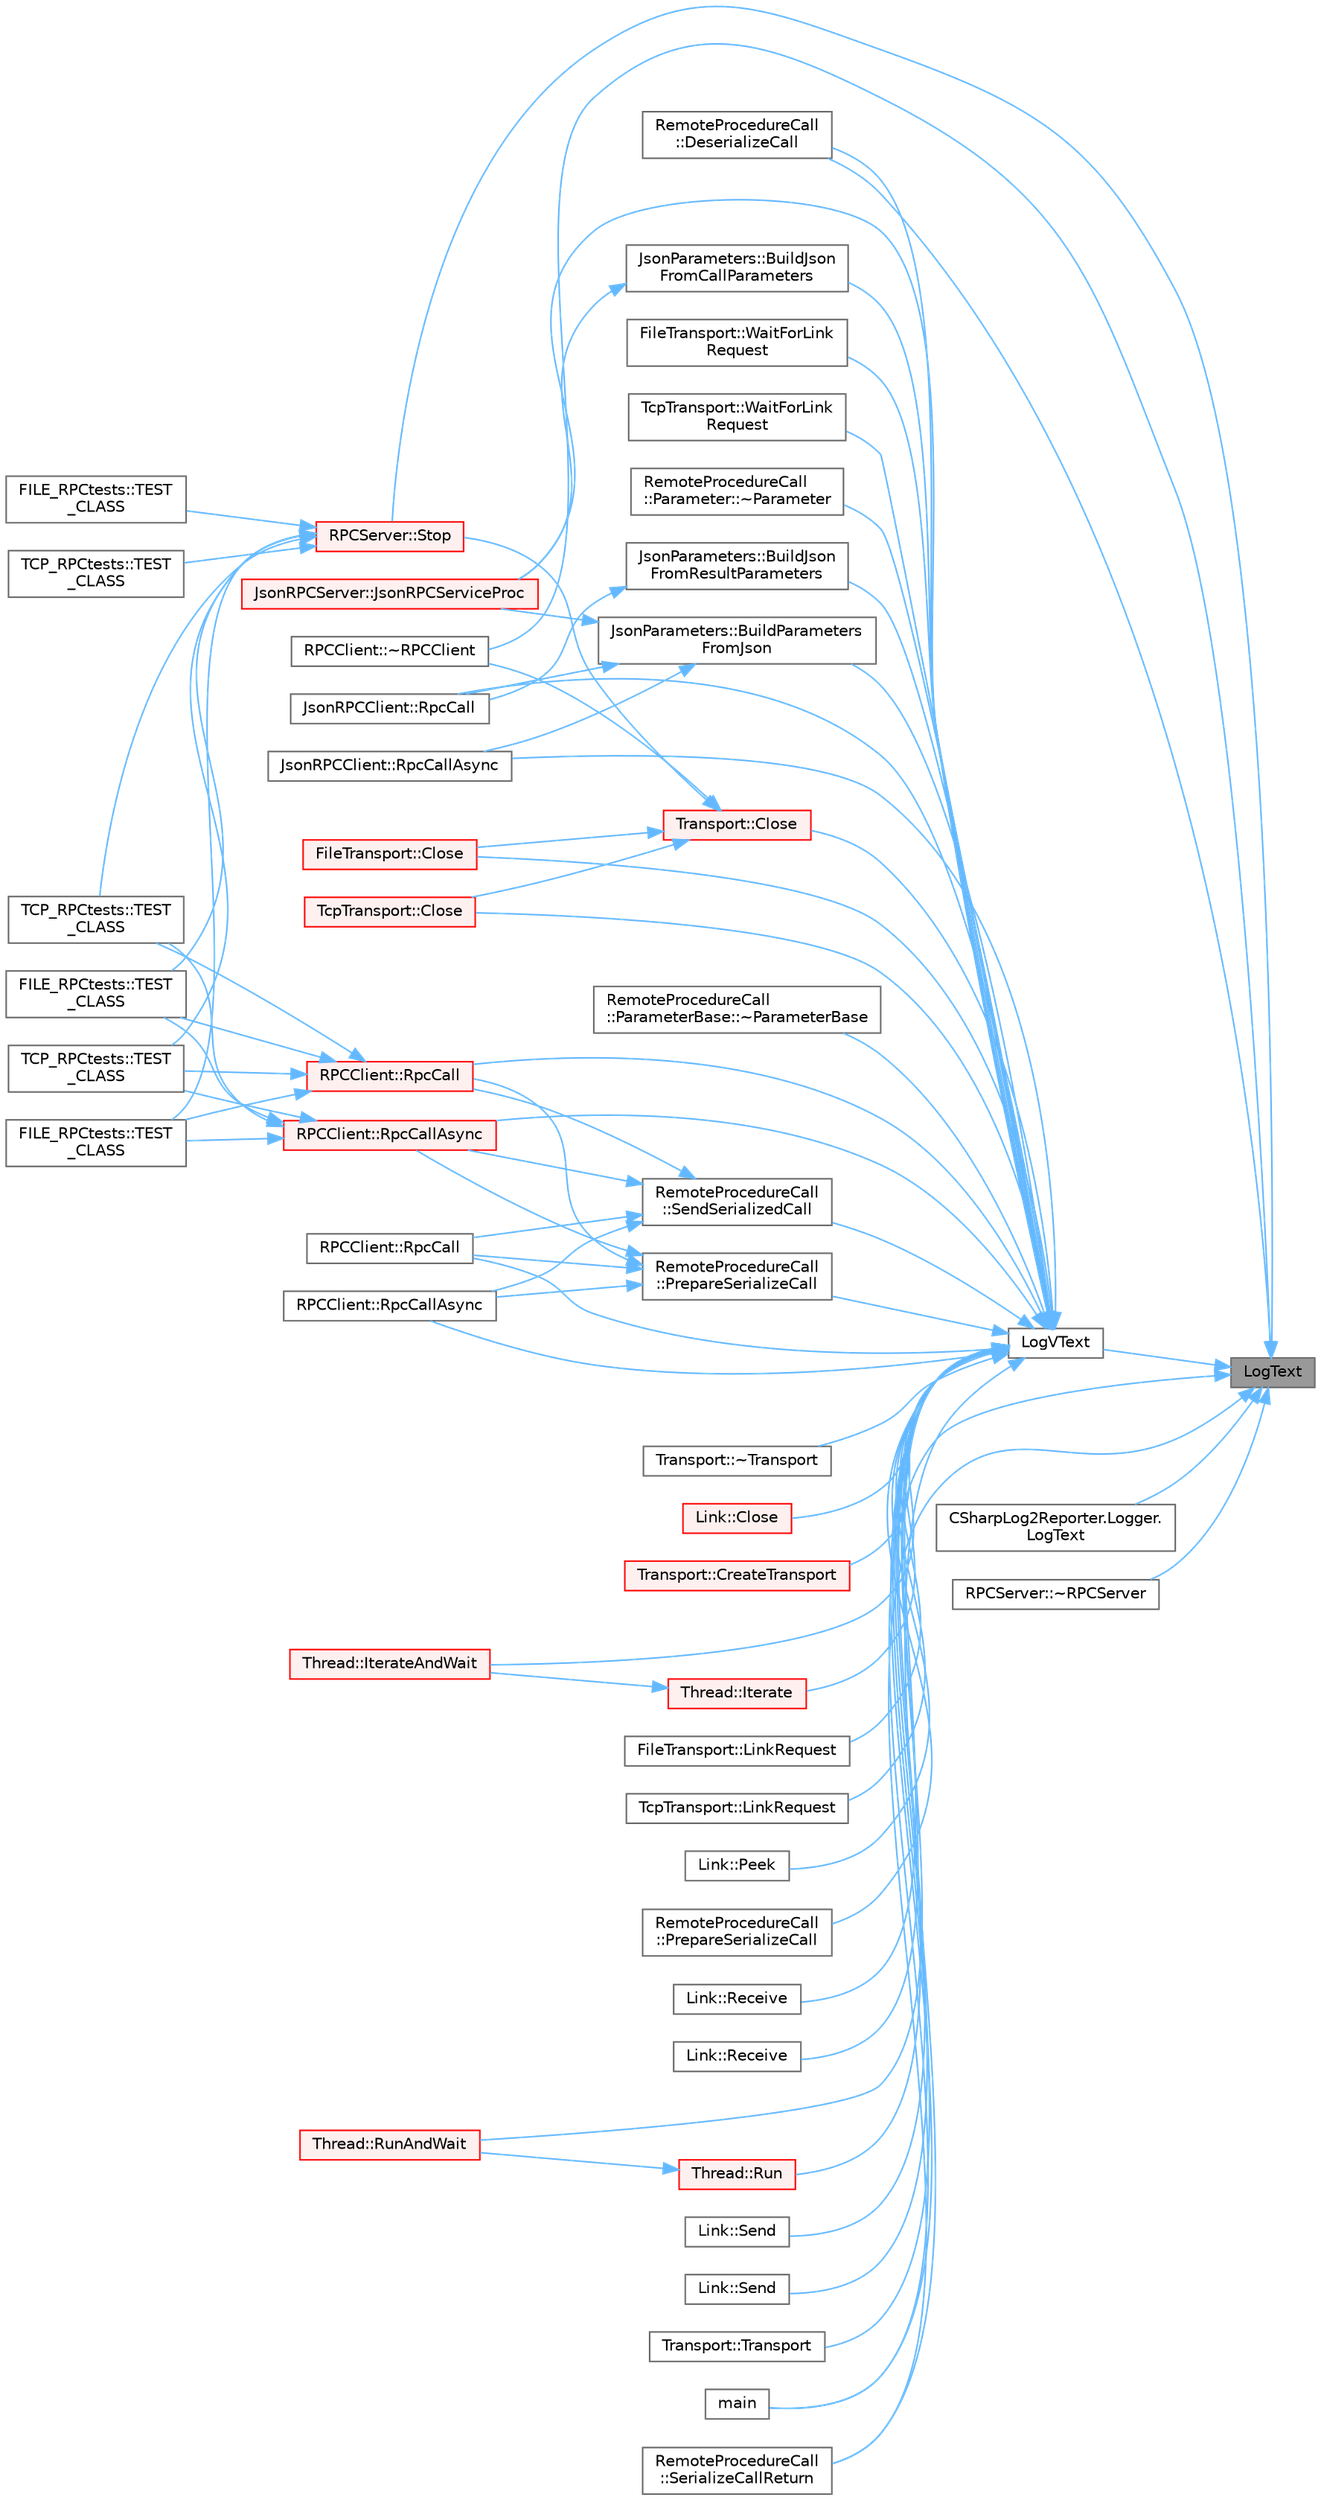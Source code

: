 digraph "LogText"
{
 // LATEX_PDF_SIZE
  bgcolor="transparent";
  edge [fontname=Helvetica,fontsize=10,labelfontname=Helvetica,labelfontsize=10];
  node [fontname=Helvetica,fontsize=10,shape=box,height=0.2,width=0.4];
  rankdir="RL";
  Node1 [id="Node000001",label="LogText",height=0.2,width=0.4,color="gray40", fillcolor="grey60", style="filled", fontcolor="black",tooltip=" "];
  Node1 -> Node2 [id="edge1_Node000001_Node000002",dir="back",color="steelblue1",style="solid",tooltip=" "];
  Node2 [id="Node000002",label="RemoteProcedureCall\l::DeserializeCall",height=0.2,width=0.4,color="grey40", fillcolor="white", style="filled",URL="$class_remote_procedure_call.html#a6937c70ae1967f3b78062ab1fdfe0f6d",tooltip="Deserializes a function call byte stream built by SerializeCall."];
  Node1 -> Node3 [id="edge2_Node000001_Node000003",dir="back",color="steelblue1",style="solid",tooltip=" "];
  Node3 [id="Node000003",label="CSharpLog2Reporter.Logger.\lLogText",height=0.2,width=0.4,color="grey40", fillcolor="white", style="filled",URL="$class_c_sharp_log2_reporter_1_1_logger.html#acd52bd2fbb6a979e566c6c0c8dfefd4e",tooltip=" "];
  Node1 -> Node4 [id="edge3_Node000001_Node000004",dir="back",color="steelblue1",style="solid",tooltip=" "];
  Node4 [id="Node000004",label="LogVText",height=0.2,width=0.4,color="grey40", fillcolor="white", style="filled",URL="$log2reporter_8c.html#a5e1aa3e4ebff4a98212651cae466756e",tooltip=" "];
  Node4 -> Node5 [id="edge4_Node000004_Node000005",dir="back",color="steelblue1",style="solid",tooltip=" "];
  Node5 [id="Node000005",label="JsonParameters::BuildJson\lFromCallParameters",height=0.2,width=0.4,color="grey40", fillcolor="white", style="filled",URL="$class_json_parameters.html#ad5597287648a176fe6ea5375c0dd873c",tooltip=" "];
  Node5 -> Node6 [id="edge5_Node000005_Node000006",dir="back",color="steelblue1",style="solid",tooltip=" "];
  Node6 [id="Node000006",label="JsonRPCServer::JsonRPCServiceProc",height=0.2,width=0.4,color="red", fillcolor="#FFF0F0", style="filled",URL="$class_json_r_p_c_server.html#ad5c173c2db39c0f15a13a01ecad874da",tooltip=" "];
  Node4 -> Node13 [id="edge6_Node000004_Node000013",dir="back",color="steelblue1",style="solid",tooltip=" "];
  Node13 [id="Node000013",label="JsonParameters::BuildJson\lFromResultParameters",height=0.2,width=0.4,color="grey40", fillcolor="white", style="filled",URL="$class_json_parameters.html#adf9346ec92bea02dc136b17d378cdebc",tooltip=" "];
  Node13 -> Node14 [id="edge7_Node000013_Node000014",dir="back",color="steelblue1",style="solid",tooltip=" "];
  Node14 [id="Node000014",label="JsonRPCClient::RpcCall",height=0.2,width=0.4,color="grey40", fillcolor="white", style="filled",URL="$class_json_r_p_c_client.html#a747506052ce6f69b3673ddeed6f3190a",tooltip=" "];
  Node4 -> Node15 [id="edge8_Node000004_Node000015",dir="back",color="steelblue1",style="solid",tooltip=" "];
  Node15 [id="Node000015",label="JsonParameters::BuildParameters\lFromJson",height=0.2,width=0.4,color="grey40", fillcolor="white", style="filled",URL="$class_json_parameters.html#af0c0b39d4698688e32c9bf1cf2575084",tooltip=" "];
  Node15 -> Node6 [id="edge9_Node000015_Node000006",dir="back",color="steelblue1",style="solid",tooltip=" "];
  Node15 -> Node14 [id="edge10_Node000015_Node000014",dir="back",color="steelblue1",style="solid",tooltip=" "];
  Node15 -> Node16 [id="edge11_Node000015_Node000016",dir="back",color="steelblue1",style="solid",tooltip=" "];
  Node16 [id="Node000016",label="JsonRPCClient::RpcCallAsync",height=0.2,width=0.4,color="grey40", fillcolor="white", style="filled",URL="$class_json_r_p_c_client.html#a63b79bf955270fef1cd21750c10c5a51",tooltip=" "];
  Node4 -> Node17 [id="edge12_Node000004_Node000017",dir="back",color="steelblue1",style="solid",tooltip=" "];
  Node17 [id="Node000017",label="FileTransport::Close",height=0.2,width=0.4,color="red", fillcolor="#FFF0F0", style="filled",URL="$class_file_transport.html#af830f652af42263a97f2fd924c5f56b9",tooltip=" "];
  Node4 -> Node19 [id="edge13_Node000004_Node000019",dir="back",color="steelblue1",style="solid",tooltip=" "];
  Node19 [id="Node000019",label="Link::Close",height=0.2,width=0.4,color="red", fillcolor="#FFF0F0", style="filled",URL="$class_link.html#a2021d0a1d1d99c6d66ba4673cf6a21f4",tooltip=" "];
  Node4 -> Node22 [id="edge14_Node000004_Node000022",dir="back",color="steelblue1",style="solid",tooltip=" "];
  Node22 [id="Node000022",label="TcpTransport::Close",height=0.2,width=0.4,color="red", fillcolor="#FFF0F0", style="filled",URL="$class_tcp_transport.html#a2f542f820033b09b18f8bdb5b1e358c0",tooltip=" "];
  Node4 -> Node24 [id="edge15_Node000004_Node000024",dir="back",color="steelblue1",style="solid",tooltip=" "];
  Node24 [id="Node000024",label="Transport::Close",height=0.2,width=0.4,color="red", fillcolor="#FFF0F0", style="filled",URL="$class_transport.html#a999a45e65a145dc7d0af3f493b118134",tooltip=" "];
  Node24 -> Node17 [id="edge16_Node000024_Node000017",dir="back",color="steelblue1",style="solid",tooltip=" "];
  Node24 -> Node22 [id="edge17_Node000024_Node000022",dir="back",color="steelblue1",style="solid",tooltip=" "];
  Node24 -> Node26 [id="edge18_Node000024_Node000026",dir="back",color="steelblue1",style="solid",tooltip=" "];
  Node26 [id="Node000026",label="RPCServer::Stop",height=0.2,width=0.4,color="red", fillcolor="#FFF0F0", style="filled",URL="$class_r_p_c_server.html#afa561558cb0ceafb0556c4fd34e44683",tooltip="Stops the associated transport."];
  Node26 -> Node27 [id="edge19_Node000026_Node000027",dir="back",color="steelblue1",style="solid",tooltip=" "];
  Node27 [id="Node000027",label="FILE_RPCtests::TEST\l_CLASS",height=0.2,width=0.4,color="grey40", fillcolor="white", style="filled",URL="$namespace_f_i_l_e___r_p_ctests.html#ab98793b3c931111fc269ba033a6f47a7",tooltip=" "];
  Node26 -> Node28 [id="edge20_Node000026_Node000028",dir="back",color="steelblue1",style="solid",tooltip=" "];
  Node28 [id="Node000028",label="TCP_RPCtests::TEST\l_CLASS",height=0.2,width=0.4,color="grey40", fillcolor="white", style="filled",URL="$namespace_t_c_p___r_p_ctests.html#a6d29446a916427c66e0cd6dab3da1590",tooltip=" "];
  Node26 -> Node29 [id="edge21_Node000026_Node000029",dir="back",color="steelblue1",style="solid",tooltip=" "];
  Node29 [id="Node000029",label="FILE_RPCtests::TEST\l_CLASS",height=0.2,width=0.4,color="grey40", fillcolor="white", style="filled",URL="$namespace_f_i_l_e___r_p_ctests.html#ad1bff804e38bb7ba9c9fa3b69324cb99",tooltip=" "];
  Node26 -> Node30 [id="edge22_Node000026_Node000030",dir="back",color="steelblue1",style="solid",tooltip=" "];
  Node30 [id="Node000030",label="TCP_RPCtests::TEST\l_CLASS",height=0.2,width=0.4,color="grey40", fillcolor="white", style="filled",URL="$namespace_t_c_p___r_p_ctests.html#a2a7a75d2b788af25f6f371d1a63b3db2",tooltip=" "];
  Node26 -> Node31 [id="edge23_Node000026_Node000031",dir="back",color="steelblue1",style="solid",tooltip=" "];
  Node31 [id="Node000031",label="FILE_RPCtests::TEST\l_CLASS",height=0.2,width=0.4,color="grey40", fillcolor="white", style="filled",URL="$namespace_f_i_l_e___r_p_ctests.html#a636ab43c3fef34f2597214851942d281",tooltip=" "];
  Node26 -> Node32 [id="edge24_Node000026_Node000032",dir="back",color="steelblue1",style="solid",tooltip=" "];
  Node32 [id="Node000032",label="TCP_RPCtests::TEST\l_CLASS",height=0.2,width=0.4,color="grey40", fillcolor="white", style="filled",URL="$namespace_t_c_p___r_p_ctests.html#aa5e5866de8e8ead46be09df41748652d",tooltip=" "];
  Node24 -> Node35 [id="edge25_Node000024_Node000035",dir="back",color="steelblue1",style="solid",tooltip=" "];
  Node35 [id="Node000035",label="RPCClient::~RPCClient",height=0.2,width=0.4,color="grey40", fillcolor="white", style="filled",URL="$class_r_p_c_client.html#a30b8cae7e2b173b7bb348d6cfbfd14b8",tooltip="RPCClient destructor. Closes and destroys the associated RPC and Transport members."];
  Node4 -> Node36 [id="edge26_Node000004_Node000036",dir="back",color="steelblue1",style="solid",tooltip=" "];
  Node36 [id="Node000036",label="Transport::CreateTransport",height=0.2,width=0.4,color="red", fillcolor="#FFF0F0", style="filled",URL="$class_transport.html#a21d73da321d7e17430451c74677aa674",tooltip="Returns a newly created transport for the given transport type."];
  Node4 -> Node2 [id="edge27_Node000004_Node000002",dir="back",color="steelblue1",style="solid",tooltip=" "];
  Node4 -> Node39 [id="edge28_Node000004_Node000039",dir="back",color="steelblue1",style="solid",tooltip=" "];
  Node39 [id="Node000039",label="Thread::Iterate",height=0.2,width=0.4,color="red", fillcolor="#FFF0F0", style="filled",URL="$class_thread.html#af0eb13dd34fb8547d10d4341246b8e03",tooltip=" "];
  Node39 -> Node41 [id="edge29_Node000039_Node000041",dir="back",color="steelblue1",style="solid",tooltip=" "];
  Node41 [id="Node000041",label="Thread::IterateAndWait",height=0.2,width=0.4,color="red", fillcolor="#FFF0F0", style="filled",URL="$class_thread.html#a41b5c7adb2c080981c373d3d35c69e0d",tooltip=" "];
  Node4 -> Node41 [id="edge30_Node000004_Node000041",dir="back",color="steelblue1",style="solid",tooltip=" "];
  Node4 -> Node6 [id="edge31_Node000004_Node000006",dir="back",color="steelblue1",style="solid",tooltip=" "];
  Node4 -> Node44 [id="edge32_Node000004_Node000044",dir="back",color="steelblue1",style="solid",tooltip=" "];
  Node44 [id="Node000044",label="FileTransport::LinkRequest",height=0.2,width=0.4,color="grey40", fillcolor="white", style="filled",URL="$class_file_transport.html#a4954d0a00a1d191e7d18d99b8043c991",tooltip="Connects to a server blocked on WaitLinkRequest and returns the resulting link."];
  Node4 -> Node45 [id="edge33_Node000004_Node000045",dir="back",color="steelblue1",style="solid",tooltip=" "];
  Node45 [id="Node000045",label="TcpTransport::LinkRequest",height=0.2,width=0.4,color="grey40", fillcolor="white", style="filled",URL="$class_tcp_transport.html#a9600fbc77b27b1037479349abe15e358",tooltip="Connects to a server blocked on WaitLinkRequest and returns the resulting link."];
  Node4 -> Node46 [id="edge34_Node000004_Node000046",dir="back",color="steelblue1",style="solid",tooltip=" "];
  Node46 [id="Node000046",label="main",height=0.2,width=0.4,color="grey40", fillcolor="white", style="filled",URL="$main_8c.html#a3c04138a5bfe5d72780bb7e82a18e627",tooltip=" "];
  Node4 -> Node47 [id="edge35_Node000004_Node000047",dir="back",color="steelblue1",style="solid",tooltip=" "];
  Node47 [id="Node000047",label="Link::Peek",height=0.2,width=0.4,color="grey40", fillcolor="white", style="filled",URL="$class_link.html#a1499fc70c0bfa95ef213ca41c8be54d9",tooltip="Peeks up to dataLen bytes into byteBuffer from the linked peer. This a blocking potentially non compl..."];
  Node4 -> Node48 [id="edge36_Node000004_Node000048",dir="back",color="steelblue1",style="solid",tooltip=" "];
  Node48 [id="Node000048",label="RemoteProcedureCall\l::PrepareSerializeCall",height=0.2,width=0.4,color="grey40", fillcolor="white", style="filled",URL="$class_remote_procedure_call.html#aab9a51151b6cdb7f447e6178639e4f95",tooltip=" "];
  Node4 -> Node49 [id="edge37_Node000004_Node000049",dir="back",color="steelblue1",style="solid",tooltip=" "];
  Node49 [id="Node000049",label="RemoteProcedureCall\l::PrepareSerializeCall",height=0.2,width=0.4,color="grey40", fillcolor="white", style="filled",URL="$class_remote_procedure_call.html#a5b660d14ec46ce03d08bb3658e7f1b31",tooltip=" "];
  Node49 -> Node50 [id="edge38_Node000049_Node000050",dir="back",color="steelblue1",style="solid",tooltip=" "];
  Node50 [id="Node000050",label="RPCClient::RpcCall",height=0.2,width=0.4,color="grey40", fillcolor="white", style="filled",URL="$class_r_p_c_client.html#a19b2bdf04346020eb29fce4e9d8537f1",tooltip=" "];
  Node49 -> Node51 [id="edge39_Node000049_Node000051",dir="back",color="steelblue1",style="solid",tooltip=" "];
  Node51 [id="Node000051",label="RPCClient::RpcCall",height=0.2,width=0.4,color="red", fillcolor="#FFF0F0", style="filled",URL="$class_r_p_c_client.html#a07ff73f1e75e955325463e22dd3a4124",tooltip="see RemoteProcedureCall::SerializedCall and RemoteProcedureCall::SendSerializedCall...."];
  Node51 -> Node27 [id="edge40_Node000051_Node000027",dir="back",color="steelblue1",style="solid",tooltip=" "];
  Node51 -> Node28 [id="edge41_Node000051_Node000028",dir="back",color="steelblue1",style="solid",tooltip=" "];
  Node51 -> Node29 [id="edge42_Node000051_Node000029",dir="back",color="steelblue1",style="solid",tooltip=" "];
  Node51 -> Node30 [id="edge43_Node000051_Node000030",dir="back",color="steelblue1",style="solid",tooltip=" "];
  Node49 -> Node53 [id="edge44_Node000049_Node000053",dir="back",color="steelblue1",style="solid",tooltip=" "];
  Node53 [id="Node000053",label="RPCClient::RpcCallAsync",height=0.2,width=0.4,color="grey40", fillcolor="white", style="filled",URL="$class_r_p_c_client.html#aff234c5bae9ea1a10ddbc223ec6bd50b",tooltip=" "];
  Node49 -> Node54 [id="edge45_Node000049_Node000054",dir="back",color="steelblue1",style="solid",tooltip=" "];
  Node54 [id="Node000054",label="RPCClient::RpcCallAsync",height=0.2,width=0.4,color="red", fillcolor="#FFF0F0", style="filled",URL="$class_r_p_c_client.html#ad1ea9d5d63414cd67f6f3ba1719ecfd2",tooltip=" "];
  Node54 -> Node27 [id="edge46_Node000054_Node000027",dir="back",color="steelblue1",style="solid",tooltip=" "];
  Node54 -> Node28 [id="edge47_Node000054_Node000028",dir="back",color="steelblue1",style="solid",tooltip=" "];
  Node54 -> Node29 [id="edge48_Node000054_Node000029",dir="back",color="steelblue1",style="solid",tooltip=" "];
  Node54 -> Node30 [id="edge49_Node000054_Node000030",dir="back",color="steelblue1",style="solid",tooltip=" "];
  Node4 -> Node55 [id="edge50_Node000004_Node000055",dir="back",color="steelblue1",style="solid",tooltip=" "];
  Node55 [id="Node000055",label="Link::Receive",height=0.2,width=0.4,color="grey40", fillcolor="white", style="filled",URL="$class_link.html#a61a6082391bcbd95738bc5dc4d3d9682",tooltip="Receives up to dataLen bytes into byteBuffer from the linked peer. This a blocking potentially non co..."];
  Node4 -> Node56 [id="edge51_Node000004_Node000056",dir="back",color="steelblue1",style="solid",tooltip=" "];
  Node56 [id="Node000056",label="Link::Receive",height=0.2,width=0.4,color="grey40", fillcolor="white", style="filled",URL="$class_link.html#a9e6b468f4193d013d91c02a483fdd9a2",tooltip="Receives dataLen bytes into byteBuffer from the linked peer. This a blocking complete receive."];
  Node4 -> Node14 [id="edge52_Node000004_Node000014",dir="back",color="steelblue1",style="solid",tooltip=" "];
  Node4 -> Node50 [id="edge53_Node000004_Node000050",dir="back",color="steelblue1",style="solid",tooltip=" "];
  Node4 -> Node51 [id="edge54_Node000004_Node000051",dir="back",color="steelblue1",style="solid",tooltip=" "];
  Node4 -> Node53 [id="edge55_Node000004_Node000053",dir="back",color="steelblue1",style="solid",tooltip=" "];
  Node4 -> Node54 [id="edge56_Node000004_Node000054",dir="back",color="steelblue1",style="solid",tooltip=" "];
  Node4 -> Node16 [id="edge57_Node000004_Node000016",dir="back",color="steelblue1",style="solid",tooltip=" "];
  Node4 -> Node57 [id="edge58_Node000004_Node000057",dir="back",color="steelblue1",style="solid",tooltip=" "];
  Node57 [id="Node000057",label="Thread::Run",height=0.2,width=0.4,color="red", fillcolor="#FFF0F0", style="filled",URL="$class_thread.html#aa749371ba8362eaeea768f7d395b3dae",tooltip=" "];
  Node57 -> Node59 [id="edge59_Node000057_Node000059",dir="back",color="steelblue1",style="solid",tooltip=" "];
  Node59 [id="Node000059",label="Thread::RunAndWait",height=0.2,width=0.4,color="red", fillcolor="#FFF0F0", style="filled",URL="$class_thread.html#adf4a0146595eefa17ccb8d7aacd33b41",tooltip=" "];
  Node4 -> Node59 [id="edge60_Node000004_Node000059",dir="back",color="steelblue1",style="solid",tooltip=" "];
  Node4 -> Node61 [id="edge61_Node000004_Node000061",dir="back",color="steelblue1",style="solid",tooltip=" "];
  Node61 [id="Node000061",label="Link::Send",height=0.2,width=0.4,color="grey40", fillcolor="white", style="filled",URL="$class_link.html#a3a738315dc00cfb1fdd0544f6e40f26a",tooltip="Sends up to dataLen bytes from byteBuffer to the linked peer. This a blocking potentially non complet..."];
  Node4 -> Node62 [id="edge62_Node000004_Node000062",dir="back",color="steelblue1",style="solid",tooltip=" "];
  Node62 [id="Node000062",label="Link::Send",height=0.2,width=0.4,color="grey40", fillcolor="white", style="filled",URL="$class_link.html#a7206b80a29481217e2bef37864870569",tooltip="Sends dataLen bytes from byteBuffer to the linked peer. This a blocking complete send."];
  Node4 -> Node63 [id="edge63_Node000004_Node000063",dir="back",color="steelblue1",style="solid",tooltip=" "];
  Node63 [id="Node000063",label="RemoteProcedureCall\l::SendSerializedCall",height=0.2,width=0.4,color="grey40", fillcolor="white", style="filled",URL="$class_remote_procedure_call.html#a38512a538a448e528fc162e179345ea4",tooltip=" "];
  Node63 -> Node50 [id="edge64_Node000063_Node000050",dir="back",color="steelblue1",style="solid",tooltip=" "];
  Node63 -> Node51 [id="edge65_Node000063_Node000051",dir="back",color="steelblue1",style="solid",tooltip=" "];
  Node63 -> Node53 [id="edge66_Node000063_Node000053",dir="back",color="steelblue1",style="solid",tooltip=" "];
  Node63 -> Node54 [id="edge67_Node000063_Node000054",dir="back",color="steelblue1",style="solid",tooltip=" "];
  Node4 -> Node64 [id="edge68_Node000004_Node000064",dir="back",color="steelblue1",style="solid",tooltip=" "];
  Node64 [id="Node000064",label="RemoteProcedureCall\l::SerializeCallReturn",height=0.2,width=0.4,color="grey40", fillcolor="white", style="filled",URL="$class_remote_procedure_call.html#a17c666a98323918a3c7fd9ace5c3872b",tooltip="Prepare serialized call return byte stream and send it over the associated link."];
  Node4 -> Node65 [id="edge69_Node000004_Node000065",dir="back",color="steelblue1",style="solid",tooltip=" "];
  Node65 [id="Node000065",label="Transport::Transport",height=0.2,width=0.4,color="grey40", fillcolor="white", style="filled",URL="$class_transport.html#a36928c178aa490c02aa25b4b12e2bf63",tooltip=" "];
  Node4 -> Node66 [id="edge70_Node000004_Node000066",dir="back",color="steelblue1",style="solid",tooltip=" "];
  Node66 [id="Node000066",label="FileTransport::WaitForLink\lRequest",height=0.2,width=0.4,color="grey40", fillcolor="white", style="filled",URL="$class_file_transport.html#a4f7890b520360e013890cf378224b135",tooltip="Waits for a LinkRequest and returns the resulting link."];
  Node4 -> Node67 [id="edge71_Node000004_Node000067",dir="back",color="steelblue1",style="solid",tooltip=" "];
  Node67 [id="Node000067",label="TcpTransport::WaitForLink\lRequest",height=0.2,width=0.4,color="grey40", fillcolor="white", style="filled",URL="$class_tcp_transport.html#a517aa1803c9ebcd5214c28503b69f219",tooltip="Waits for a LinkRequest and returns the resulting link."];
  Node4 -> Node68 [id="edge72_Node000004_Node000068",dir="back",color="steelblue1",style="solid",tooltip=" "];
  Node68 [id="Node000068",label="RemoteProcedureCall\l::Parameter::~Parameter",height=0.2,width=0.4,color="grey40", fillcolor="white", style="filled",URL="$class_remote_procedure_call_1_1_parameter.html#a9acc9596459c2f0467f726b63153f7b6",tooltip=" "];
  Node4 -> Node69 [id="edge73_Node000004_Node000069",dir="back",color="steelblue1",style="solid",tooltip=" "];
  Node69 [id="Node000069",label="RemoteProcedureCall\l::ParameterBase::~ParameterBase",height=0.2,width=0.4,color="grey40", fillcolor="white", style="filled",URL="$class_remote_procedure_call_1_1_parameter_base.html#a811989a41075e76a3bf6a9b97c07e005",tooltip=" "];
  Node4 -> Node70 [id="edge74_Node000004_Node000070",dir="back",color="steelblue1",style="solid",tooltip=" "];
  Node70 [id="Node000070",label="Transport::~Transport",height=0.2,width=0.4,color="grey40", fillcolor="white", style="filled",URL="$class_transport.html#a0d41bb59cb5b3e04dbfee3044e736e8d",tooltip=" "];
  Node1 -> Node46 [id="edge75_Node000001_Node000046",dir="back",color="steelblue1",style="solid",tooltip=" "];
  Node1 -> Node64 [id="edge76_Node000001_Node000064",dir="back",color="steelblue1",style="solid",tooltip=" "];
  Node1 -> Node26 [id="edge77_Node000001_Node000026",dir="back",color="steelblue1",style="solid",tooltip=" "];
  Node1 -> Node35 [id="edge78_Node000001_Node000035",dir="back",color="steelblue1",style="solid",tooltip=" "];
  Node1 -> Node71 [id="edge79_Node000001_Node000071",dir="back",color="steelblue1",style="solid",tooltip=" "];
  Node71 [id="Node000071",label="RPCServer::~RPCServer",height=0.2,width=0.4,color="grey40", fillcolor="white", style="filled",URL="$class_r_p_c_server.html#af7fadfc5744d79966897e40665bb0999",tooltip="RPCClient destructor. Closes and destroys the associated RPC and Transport members."];
}
